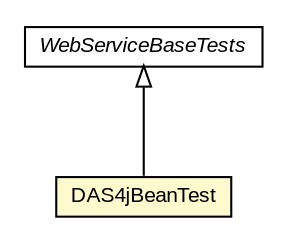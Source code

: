 #!/usr/local/bin/dot
#
# Class diagram 
# Generated by UMLGraph version R5_6-24-gf6e263 (http://www.umlgraph.org/)
#

digraph G {
	edge [fontname="arial",fontsize=10,labelfontname="arial",labelfontsize=10];
	node [fontname="arial",fontsize=10,shape=plaintext];
	nodesep=0.25;
	ranksep=0.5;
	// org.miloss.fgsms.services.das.impl.DAS4jBeanTest
	c1284 [label=<<table title="org.miloss.fgsms.services.das.impl.DAS4jBeanTest" border="0" cellborder="1" cellspacing="0" cellpadding="2" port="p" bgcolor="lemonChiffon" href="./DAS4jBeanTest.html">
		<tr><td><table border="0" cellspacing="0" cellpadding="1">
<tr><td align="center" balign="center"> DAS4jBeanTest </td></tr>
		</table></td></tr>
		</table>>, URL="./DAS4jBeanTest.html", fontname="arial", fontcolor="black", fontsize=10.0];
	//org.miloss.fgsms.services.das.impl.DAS4jBeanTest extends org.miloss.fgsms.test.WebServiceBaseTests
	c1296:p -> c1284:p [dir=back,arrowtail=empty];
	// org.miloss.fgsms.test.WebServiceBaseTests
	c1296 [label=<<table title="org.miloss.fgsms.test.WebServiceBaseTests" border="0" cellborder="1" cellspacing="0" cellpadding="2" port="p" href="http://java.sun.com/j2se/1.4.2/docs/api/org/miloss/fgsms/test/WebServiceBaseTests.html">
		<tr><td><table border="0" cellspacing="0" cellpadding="1">
<tr><td align="center" balign="center"><font face="arial italic"> WebServiceBaseTests </font></td></tr>
		</table></td></tr>
		</table>>, URL="http://java.sun.com/j2se/1.4.2/docs/api/org/miloss/fgsms/test/WebServiceBaseTests.html", fontname="arial", fontcolor="black", fontsize=10.0];
}

